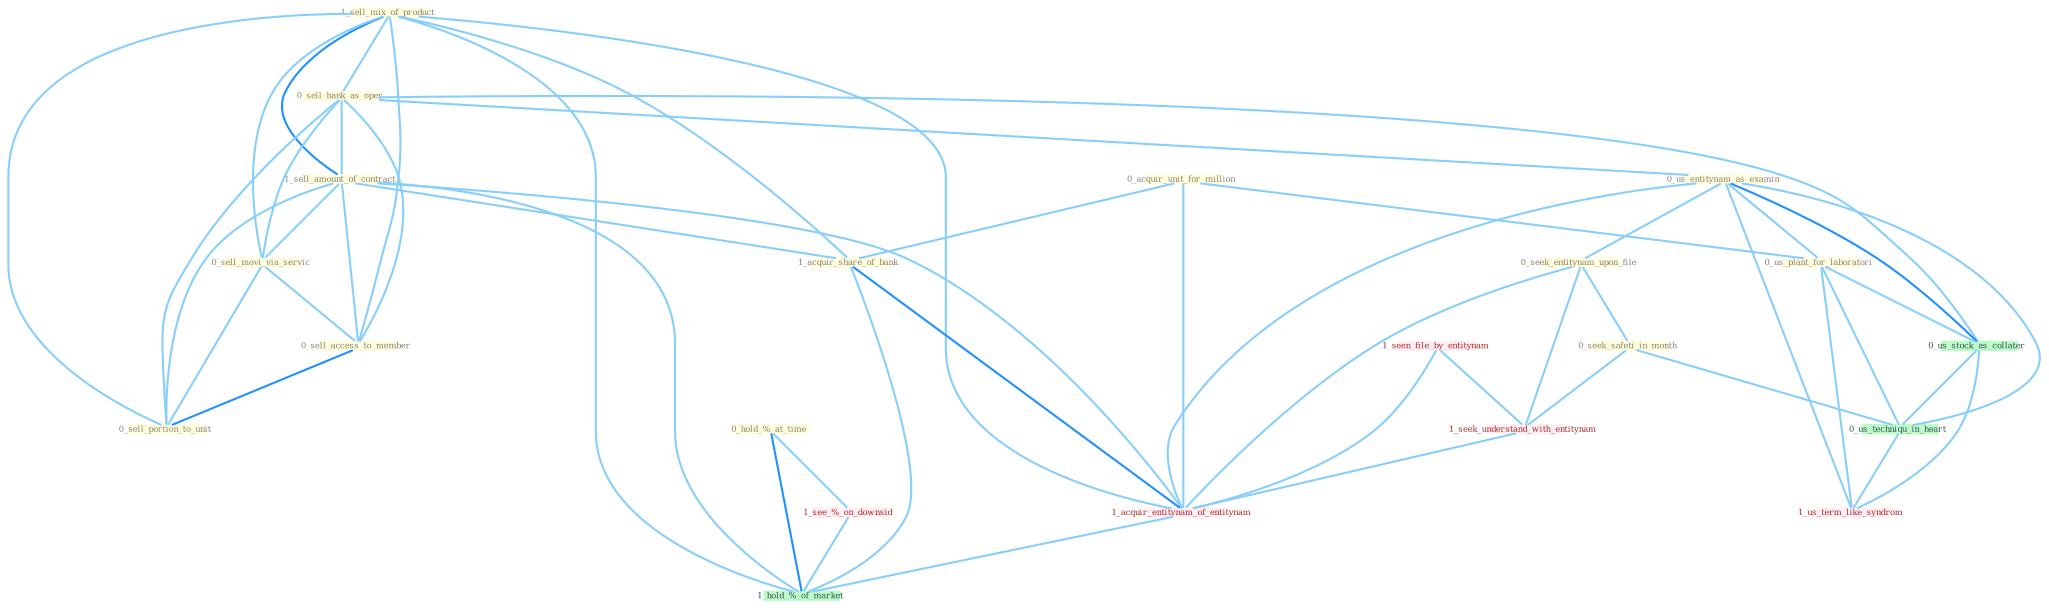 Graph G{ 
    node
    [shape=polygon,style=filled,width=.5,height=.06,color="#BDFCC9",fixedsize=true,fontsize=4,
    fontcolor="#2f4f4f"];
    {node
    [color="#ffffe0", fontcolor="#8b7d6b"] "1_sell_mix_of_product " "0_sell_bank_as_oper " "1_sell_amount_of_contract " "0_us_entitynam_as_examin " "0_acquir_unit_for_million " "0_sell_movi_via_servic " "0_sell_access_to_member " "0_us_plant_for_laboratori " "0_hold_%_at_time " "0_seek_entitynam_upon_file " "0_seek_safeti_in_month " "1_acquir_share_of_bank " "0_sell_portion_to_unit "}
{node [color="#fff0f5", fontcolor="#b22222"] "1_seen_file_by_entitynam " "1_seek_understand_with_entitynam " "1_acquir_entitynam_of_entitynam " "1_see_%_on_downsid " "1_us_term_like_syndrom "}
edge [color="#B0E2FF"];

	"1_sell_mix_of_product " -- "0_sell_bank_as_oper " [w="1", color="#87cefa" ];
	"1_sell_mix_of_product " -- "1_sell_amount_of_contract " [w="2", color="#1e90ff" , len=0.8];
	"1_sell_mix_of_product " -- "0_sell_movi_via_servic " [w="1", color="#87cefa" ];
	"1_sell_mix_of_product " -- "0_sell_access_to_member " [w="1", color="#87cefa" ];
	"1_sell_mix_of_product " -- "1_acquir_share_of_bank " [w="1", color="#87cefa" ];
	"1_sell_mix_of_product " -- "0_sell_portion_to_unit " [w="1", color="#87cefa" ];
	"1_sell_mix_of_product " -- "1_acquir_entitynam_of_entitynam " [w="1", color="#87cefa" ];
	"1_sell_mix_of_product " -- "1_hold_%_of_market " [w="1", color="#87cefa" ];
	"0_sell_bank_as_oper " -- "1_sell_amount_of_contract " [w="1", color="#87cefa" ];
	"0_sell_bank_as_oper " -- "0_us_entitynam_as_examin " [w="1", color="#87cefa" ];
	"0_sell_bank_as_oper " -- "0_sell_movi_via_servic " [w="1", color="#87cefa" ];
	"0_sell_bank_as_oper " -- "0_sell_access_to_member " [w="1", color="#87cefa" ];
	"0_sell_bank_as_oper " -- "0_sell_portion_to_unit " [w="1", color="#87cefa" ];
	"0_sell_bank_as_oper " -- "0_us_stock_as_collater " [w="1", color="#87cefa" ];
	"1_sell_amount_of_contract " -- "0_sell_movi_via_servic " [w="1", color="#87cefa" ];
	"1_sell_amount_of_contract " -- "0_sell_access_to_member " [w="1", color="#87cefa" ];
	"1_sell_amount_of_contract " -- "1_acquir_share_of_bank " [w="1", color="#87cefa" ];
	"1_sell_amount_of_contract " -- "0_sell_portion_to_unit " [w="1", color="#87cefa" ];
	"1_sell_amount_of_contract " -- "1_acquir_entitynam_of_entitynam " [w="1", color="#87cefa" ];
	"1_sell_amount_of_contract " -- "1_hold_%_of_market " [w="1", color="#87cefa" ];
	"0_us_entitynam_as_examin " -- "0_us_plant_for_laboratori " [w="1", color="#87cefa" ];
	"0_us_entitynam_as_examin " -- "0_seek_entitynam_upon_file " [w="1", color="#87cefa" ];
	"0_us_entitynam_as_examin " -- "0_us_stock_as_collater " [w="2", color="#1e90ff" , len=0.8];
	"0_us_entitynam_as_examin " -- "1_acquir_entitynam_of_entitynam " [w="1", color="#87cefa" ];
	"0_us_entitynam_as_examin " -- "0_us_techniqu_in_heart " [w="1", color="#87cefa" ];
	"0_us_entitynam_as_examin " -- "1_us_term_like_syndrom " [w="1", color="#87cefa" ];
	"0_acquir_unit_for_million " -- "0_us_plant_for_laboratori " [w="1", color="#87cefa" ];
	"0_acquir_unit_for_million " -- "1_acquir_share_of_bank " [w="1", color="#87cefa" ];
	"0_acquir_unit_for_million " -- "1_acquir_entitynam_of_entitynam " [w="1", color="#87cefa" ];
	"0_sell_movi_via_servic " -- "0_sell_access_to_member " [w="1", color="#87cefa" ];
	"0_sell_movi_via_servic " -- "0_sell_portion_to_unit " [w="1", color="#87cefa" ];
	"0_sell_access_to_member " -- "0_sell_portion_to_unit " [w="2", color="#1e90ff" , len=0.8];
	"0_us_plant_for_laboratori " -- "0_us_stock_as_collater " [w="1", color="#87cefa" ];
	"0_us_plant_for_laboratori " -- "0_us_techniqu_in_heart " [w="1", color="#87cefa" ];
	"0_us_plant_for_laboratori " -- "1_us_term_like_syndrom " [w="1", color="#87cefa" ];
	"0_hold_%_at_time " -- "1_see_%_on_downsid " [w="1", color="#87cefa" ];
	"0_hold_%_at_time " -- "1_hold_%_of_market " [w="2", color="#1e90ff" , len=0.8];
	"0_seek_entitynam_upon_file " -- "0_seek_safeti_in_month " [w="1", color="#87cefa" ];
	"0_seek_entitynam_upon_file " -- "1_seek_understand_with_entitynam " [w="1", color="#87cefa" ];
	"0_seek_entitynam_upon_file " -- "1_acquir_entitynam_of_entitynam " [w="1", color="#87cefa" ];
	"0_seek_safeti_in_month " -- "1_seek_understand_with_entitynam " [w="1", color="#87cefa" ];
	"0_seek_safeti_in_month " -- "0_us_techniqu_in_heart " [w="1", color="#87cefa" ];
	"1_acquir_share_of_bank " -- "1_acquir_entitynam_of_entitynam " [w="2", color="#1e90ff" , len=0.8];
	"1_acquir_share_of_bank " -- "1_hold_%_of_market " [w="1", color="#87cefa" ];
	"1_seen_file_by_entitynam " -- "1_seek_understand_with_entitynam " [w="1", color="#87cefa" ];
	"1_seen_file_by_entitynam " -- "1_acquir_entitynam_of_entitynam " [w="1", color="#87cefa" ];
	"0_us_stock_as_collater " -- "0_us_techniqu_in_heart " [w="1", color="#87cefa" ];
	"0_us_stock_as_collater " -- "1_us_term_like_syndrom " [w="1", color="#87cefa" ];
	"1_seek_understand_with_entitynam " -- "1_acquir_entitynam_of_entitynam " [w="1", color="#87cefa" ];
	"1_acquir_entitynam_of_entitynam " -- "1_hold_%_of_market " [w="1", color="#87cefa" ];
	"0_us_techniqu_in_heart " -- "1_us_term_like_syndrom " [w="1", color="#87cefa" ];
	"1_see_%_on_downsid " -- "1_hold_%_of_market " [w="1", color="#87cefa" ];
}